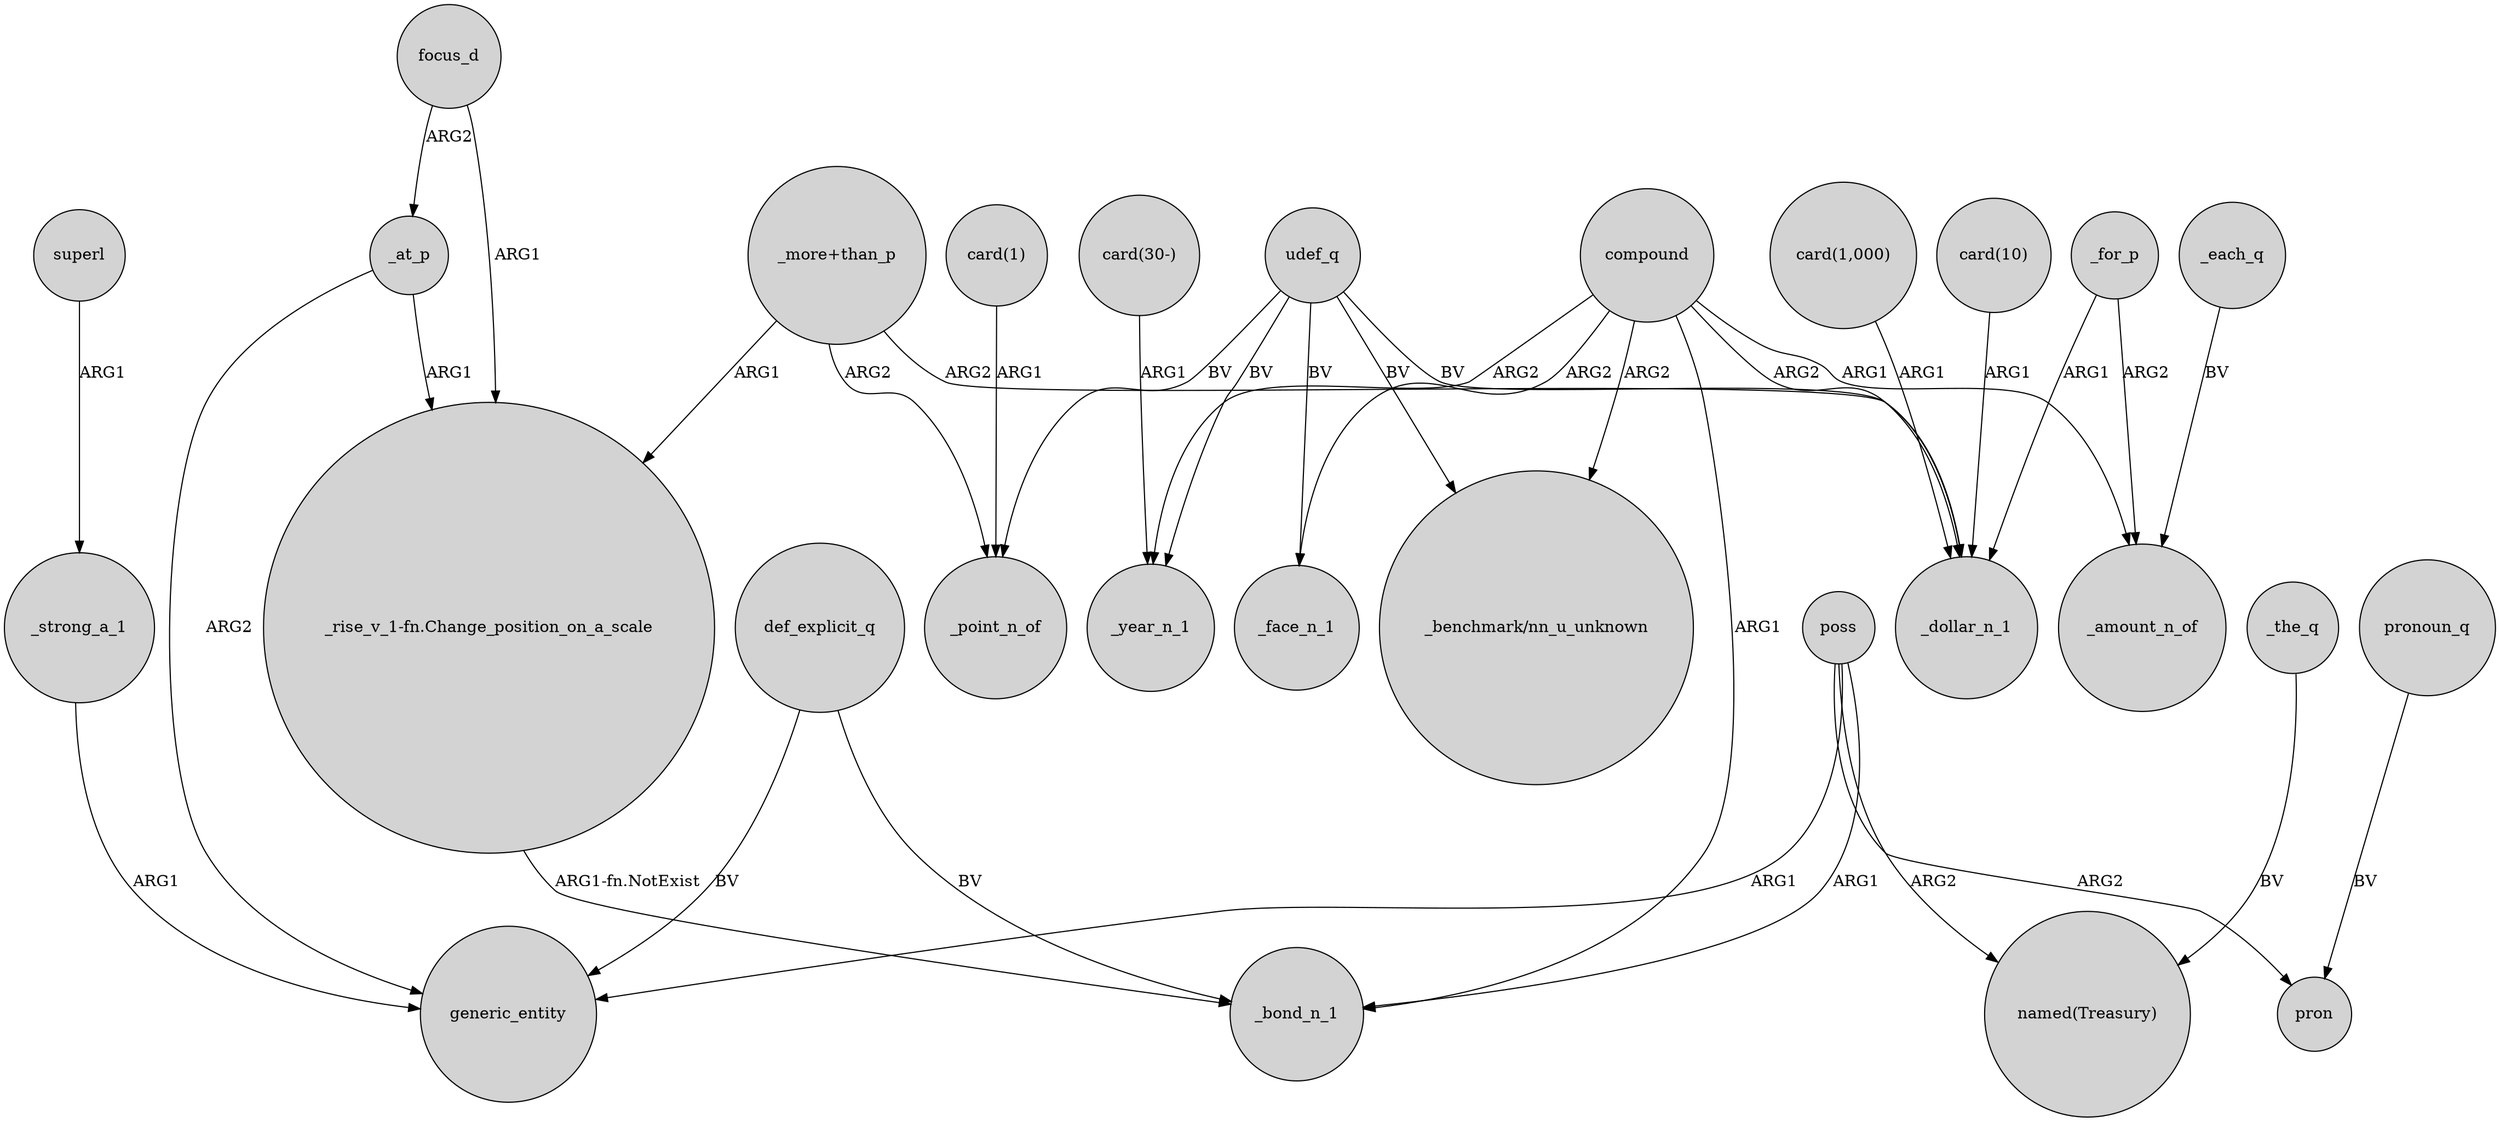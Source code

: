 digraph {
	node [shape=circle style=filled]
	poss -> generic_entity [label=ARG1]
	udef_q -> _face_n_1 [label=BV]
	"_more+than_p" -> _point_n_of [label=ARG2]
	poss -> pron [label=ARG2]
	compound -> _face_n_1 [label=ARG2]
	_at_p -> generic_entity [label=ARG2]
	_at_p -> "_rise_v_1-fn.Change_position_on_a_scale" [label=ARG1]
	compound -> _bond_n_1 [label=ARG1]
	_each_q -> _amount_n_of [label=BV]
	def_explicit_q -> generic_entity [label=BV]
	"card(30-)" -> _year_n_1 [label=ARG1]
	_strong_a_1 -> generic_entity [label=ARG1]
	focus_d -> _at_p [label=ARG2]
	udef_q -> "_benchmark/nn_u_unknown" [label=BV]
	poss -> "named(Treasury)" [label=ARG2]
	"card(1,000)" -> _dollar_n_1 [label=ARG1]
	"_more+than_p" -> "_rise_v_1-fn.Change_position_on_a_scale" [label=ARG1]
	"card(10)" -> _dollar_n_1 [label=ARG1]
	pronoun_q -> pron [label=BV]
	compound -> _amount_n_of [label=ARG1]
	compound -> "_benchmark/nn_u_unknown" [label=ARG2]
	"card(1)" -> _point_n_of [label=ARG1]
	"_more+than_p" -> _dollar_n_1 [label=ARG2]
	focus_d -> "_rise_v_1-fn.Change_position_on_a_scale" [label=ARG1]
	_for_p -> _dollar_n_1 [label=ARG1]
	_the_q -> "named(Treasury)" [label=BV]
	udef_q -> _year_n_1 [label=BV]
	_for_p -> _amount_n_of [label=ARG2]
	poss -> _bond_n_1 [label=ARG1]
	udef_q -> _dollar_n_1 [label=BV]
	def_explicit_q -> _bond_n_1 [label=BV]
	compound -> _dollar_n_1 [label=ARG2]
	superl -> _strong_a_1 [label=ARG1]
	compound -> _year_n_1 [label=ARG2]
	"_rise_v_1-fn.Change_position_on_a_scale" -> _bond_n_1 [label="ARG1-fn.NotExist"]
	udef_q -> _point_n_of [label=BV]
}
